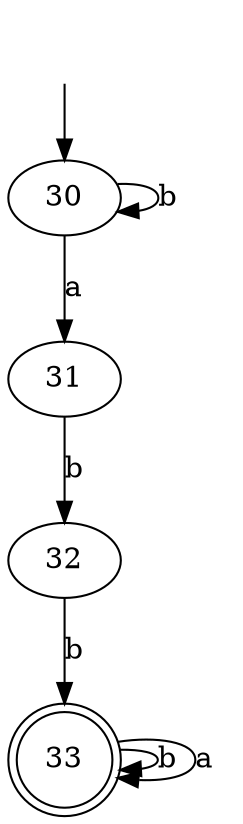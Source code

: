digraph fa {
	30 [label=30]
	31 [label=31]
	32 [label=32]
	33 [label=33]
	30
	31
	32
	33 [shape=doublecircle]
	30 -> 30 [label=b]
	30 -> 31 [label=a]
	31 -> 32 [label=b]
	32 -> 33 [label=b]
	33 -> 33 [label=b]
	33 -> 33 [label=a]
	"" [shape=plaintext]
	"" -> 30
}
